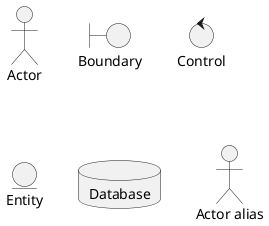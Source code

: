 @startuml

actor Actor
boundary Boundary
control Control
entity Entity
database Database

:Actor alias:

@enduml
